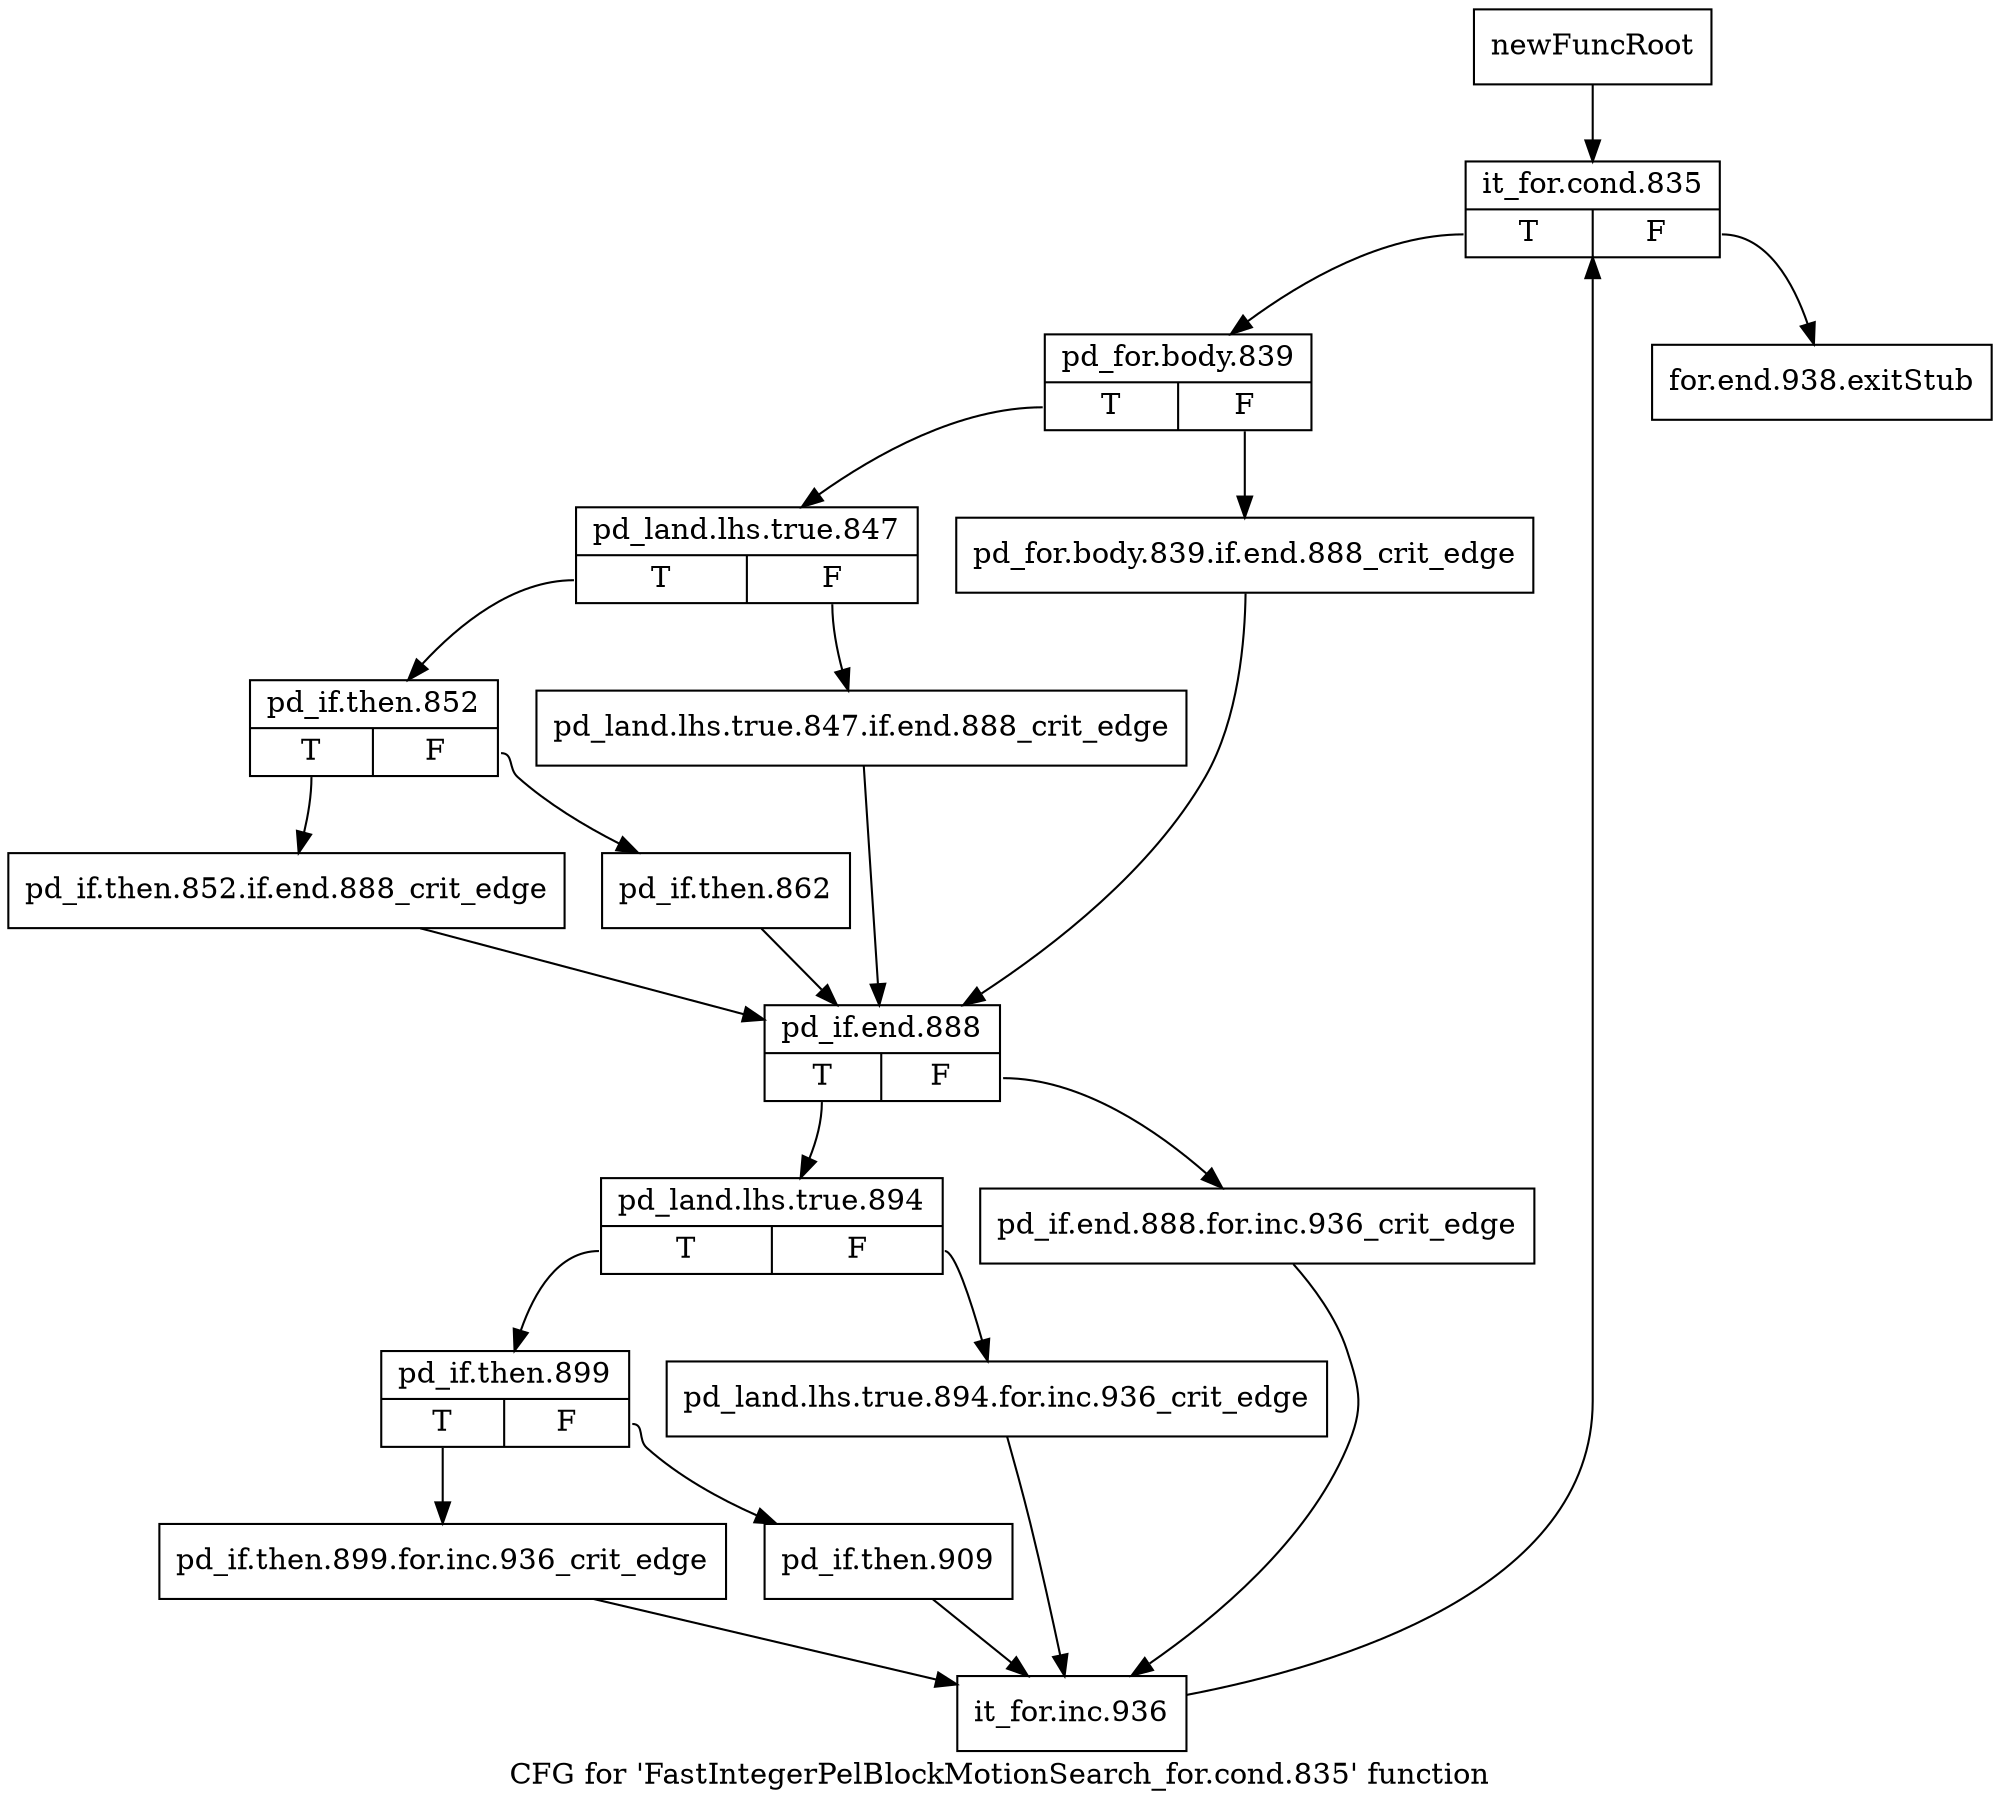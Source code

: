 digraph "CFG for 'FastIntegerPelBlockMotionSearch_for.cond.835' function" {
	label="CFG for 'FastIntegerPelBlockMotionSearch_for.cond.835' function";

	Node0x2435730 [shape=record,label="{newFuncRoot}"];
	Node0x2435730 -> Node0x24357d0;
	Node0x2435780 [shape=record,label="{for.end.938.exitStub}"];
	Node0x24357d0 [shape=record,label="{it_for.cond.835|{<s0>T|<s1>F}}"];
	Node0x24357d0:s0 -> Node0x2435820;
	Node0x24357d0:s1 -> Node0x2435780;
	Node0x2435820 [shape=record,label="{pd_for.body.839|{<s0>T|<s1>F}}"];
	Node0x2435820:s0 -> Node0x24358c0;
	Node0x2435820:s1 -> Node0x2435870;
	Node0x2435870 [shape=record,label="{pd_for.body.839.if.end.888_crit_edge}"];
	Node0x2435870 -> Node0x2435a50;
	Node0x24358c0 [shape=record,label="{pd_land.lhs.true.847|{<s0>T|<s1>F}}"];
	Node0x24358c0:s0 -> Node0x2435960;
	Node0x24358c0:s1 -> Node0x2435910;
	Node0x2435910 [shape=record,label="{pd_land.lhs.true.847.if.end.888_crit_edge}"];
	Node0x2435910 -> Node0x2435a50;
	Node0x2435960 [shape=record,label="{pd_if.then.852|{<s0>T|<s1>F}}"];
	Node0x2435960:s0 -> Node0x2435a00;
	Node0x2435960:s1 -> Node0x24359b0;
	Node0x24359b0 [shape=record,label="{pd_if.then.862}"];
	Node0x24359b0 -> Node0x2435a50;
	Node0x2435a00 [shape=record,label="{pd_if.then.852.if.end.888_crit_edge}"];
	Node0x2435a00 -> Node0x2435a50;
	Node0x2435a50 [shape=record,label="{pd_if.end.888|{<s0>T|<s1>F}}"];
	Node0x2435a50:s0 -> Node0x2435af0;
	Node0x2435a50:s1 -> Node0x2435aa0;
	Node0x2435aa0 [shape=record,label="{pd_if.end.888.for.inc.936_crit_edge}"];
	Node0x2435aa0 -> Node0x2435c80;
	Node0x2435af0 [shape=record,label="{pd_land.lhs.true.894|{<s0>T|<s1>F}}"];
	Node0x2435af0:s0 -> Node0x2435b90;
	Node0x2435af0:s1 -> Node0x2435b40;
	Node0x2435b40 [shape=record,label="{pd_land.lhs.true.894.for.inc.936_crit_edge}"];
	Node0x2435b40 -> Node0x2435c80;
	Node0x2435b90 [shape=record,label="{pd_if.then.899|{<s0>T|<s1>F}}"];
	Node0x2435b90:s0 -> Node0x2435c30;
	Node0x2435b90:s1 -> Node0x2435be0;
	Node0x2435be0 [shape=record,label="{pd_if.then.909}"];
	Node0x2435be0 -> Node0x2435c80;
	Node0x2435c30 [shape=record,label="{pd_if.then.899.for.inc.936_crit_edge}"];
	Node0x2435c30 -> Node0x2435c80;
	Node0x2435c80 [shape=record,label="{it_for.inc.936}"];
	Node0x2435c80 -> Node0x24357d0;
}
